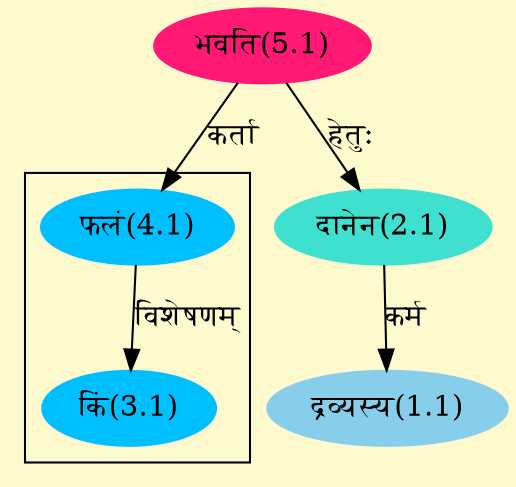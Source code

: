 digraph G{
rankdir=BT;
 compound=true;
 bgcolor="lemonchiffon1";

subgraph cluster_1{
Node3_1 [style=filled, color="#00BFFF" label = "किं(3.1)"]
Node4_1 [style=filled, color="#00BFFF" label = "फलं(4.1)"]

}
Node1_1 [style=filled, color="#87CEEB" label = "द्रव्यस्य(1.1)"]
Node2_1 [style=filled, color="#40E0D0" label = "दानेन(2.1)"]
Node5_1 [style=filled, color="#FF1975" label = "भवति(5.1)"]
Node4_1 [style=filled, color="#00BFFF" label = "फलं(4.1)"]
/* Start of Relations section */

Node1_1 -> Node2_1 [  label="कर्म"  dir="back" ]
Node2_1 -> Node5_1 [  label="हेतुः"  dir="back" ]
Node3_1 -> Node4_1 [  label="विशेषणम्"  dir="back" ]
Node4_1 -> Node5_1 [  label="कर्ता"  dir="back" ]
}
